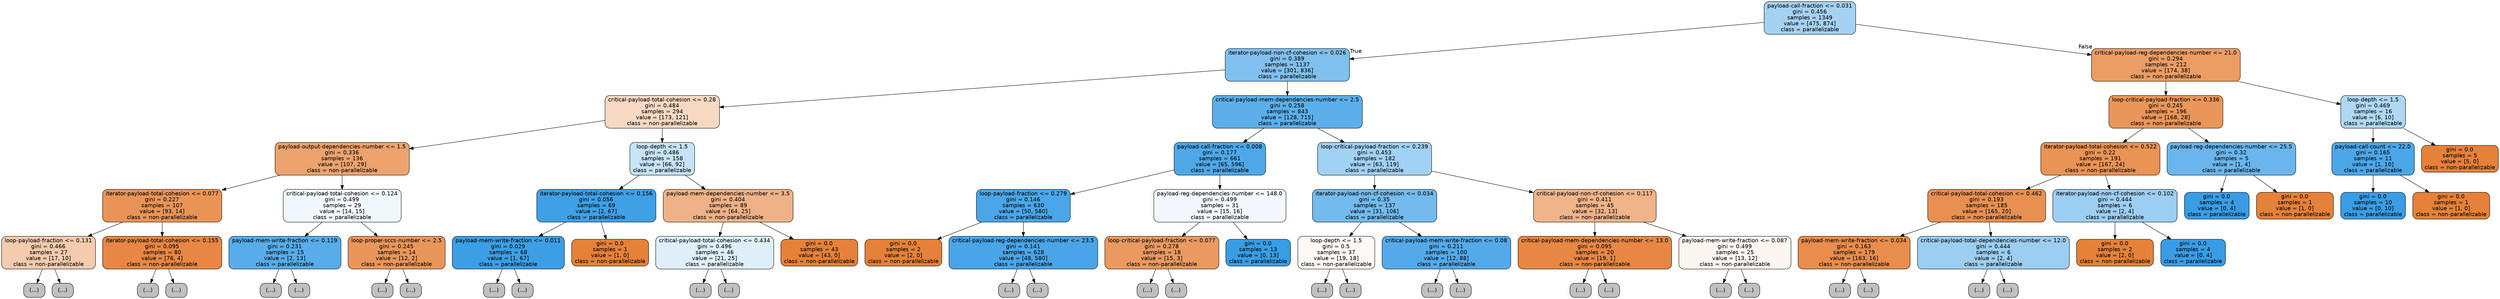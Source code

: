 digraph Tree {
node [shape=box, style="filled, rounded", color="black", fontname=helvetica] ;
edge [fontname=helvetica] ;
0 [label="payload-call-fraction <= 0.031\ngini = 0.456\nsamples = 1349\nvalue = [475, 874]\nclass = parallelizable", fillcolor="#399de574"] ;
1 [label="iterator-payload-non-cf-cohesion <= 0.026\ngini = 0.389\nsamples = 1137\nvalue = [301, 836]\nclass = parallelizable", fillcolor="#399de5a3"] ;
0 -> 1 [labeldistance=2.5, labelangle=45, headlabel="True"] ;
2 [label="critical-payload-total-cohesion <= 0.28\ngini = 0.484\nsamples = 294\nvalue = [173, 121]\nclass = non-parallelizable", fillcolor="#e581394d"] ;
1 -> 2 ;
3 [label="payload-output-dependencies-number <= 1.5\ngini = 0.336\nsamples = 136\nvalue = [107, 29]\nclass = non-parallelizable", fillcolor="#e58139ba"] ;
2 -> 3 ;
4 [label="iterator-payload-total-cohesion <= 0.077\ngini = 0.227\nsamples = 107\nvalue = [93, 14]\nclass = non-parallelizable", fillcolor="#e58139d9"] ;
3 -> 4 ;
5 [label="loop-payload-fraction <= 0.131\ngini = 0.466\nsamples = 27\nvalue = [17, 10]\nclass = non-parallelizable", fillcolor="#e5813969"] ;
4 -> 5 ;
6 [label="(...)", fillcolor="#C0C0C0"] ;
5 -> 6 ;
13 [label="(...)", fillcolor="#C0C0C0"] ;
5 -> 13 ;
18 [label="iterator-payload-total-cohesion <= 0.155\ngini = 0.095\nsamples = 80\nvalue = [76, 4]\nclass = non-parallelizable", fillcolor="#e58139f2"] ;
4 -> 18 ;
19 [label="(...)", fillcolor="#C0C0C0"] ;
18 -> 19 ;
24 [label="(...)", fillcolor="#C0C0C0"] ;
18 -> 24 ;
29 [label="critical-payload-total-cohesion <= 0.124\ngini = 0.499\nsamples = 29\nvalue = [14, 15]\nclass = parallelizable", fillcolor="#399de511"] ;
3 -> 29 ;
30 [label="payload-mem-write-fraction <= 0.119\ngini = 0.231\nsamples = 15\nvalue = [2, 13]\nclass = parallelizable", fillcolor="#399de5d8"] ;
29 -> 30 ;
31 [label="(...)", fillcolor="#C0C0C0"] ;
30 -> 31 ;
32 [label="(...)", fillcolor="#C0C0C0"] ;
30 -> 32 ;
35 [label="loop-proper-sccs-number <= 2.5\ngini = 0.245\nsamples = 14\nvalue = [12, 2]\nclass = non-parallelizable", fillcolor="#e58139d4"] ;
29 -> 35 ;
36 [label="(...)", fillcolor="#C0C0C0"] ;
35 -> 36 ;
37 [label="(...)", fillcolor="#C0C0C0"] ;
35 -> 37 ;
38 [label="loop-depth <= 1.5\ngini = 0.486\nsamples = 158\nvalue = [66, 92]\nclass = parallelizable", fillcolor="#399de548"] ;
2 -> 38 ;
39 [label="iterator-payload-total-cohesion <= 0.156\ngini = 0.056\nsamples = 69\nvalue = [2, 67]\nclass = parallelizable", fillcolor="#399de5f7"] ;
38 -> 39 ;
40 [label="payload-mem-write-fraction <= 0.011\ngini = 0.029\nsamples = 68\nvalue = [1, 67]\nclass = parallelizable", fillcolor="#399de5fb"] ;
39 -> 40 ;
41 [label="(...)", fillcolor="#C0C0C0"] ;
40 -> 41 ;
44 [label="(...)", fillcolor="#C0C0C0"] ;
40 -> 44 ;
45 [label="gini = 0.0\nsamples = 1\nvalue = [1, 0]\nclass = non-parallelizable", fillcolor="#e58139ff"] ;
39 -> 45 ;
46 [label="payload-mem-dependencies-number <= 3.5\ngini = 0.404\nsamples = 89\nvalue = [64, 25]\nclass = non-parallelizable", fillcolor="#e581399b"] ;
38 -> 46 ;
47 [label="critical-payload-total-cohesion <= 0.434\ngini = 0.496\nsamples = 46\nvalue = [21, 25]\nclass = parallelizable", fillcolor="#399de529"] ;
46 -> 47 ;
48 [label="(...)", fillcolor="#C0C0C0"] ;
47 -> 48 ;
59 [label="(...)", fillcolor="#C0C0C0"] ;
47 -> 59 ;
62 [label="gini = 0.0\nsamples = 43\nvalue = [43, 0]\nclass = non-parallelizable", fillcolor="#e58139ff"] ;
46 -> 62 ;
63 [label="critical-payload-mem-dependencies-number <= 2.5\ngini = 0.258\nsamples = 843\nvalue = [128, 715]\nclass = parallelizable", fillcolor="#399de5d1"] ;
1 -> 63 ;
64 [label="payload-call-fraction <= 0.008\ngini = 0.177\nsamples = 661\nvalue = [65, 596]\nclass = parallelizable", fillcolor="#399de5e3"] ;
63 -> 64 ;
65 [label="loop-payload-fraction <= 0.279\ngini = 0.146\nsamples = 630\nvalue = [50, 580]\nclass = parallelizable", fillcolor="#399de5e9"] ;
64 -> 65 ;
66 [label="gini = 0.0\nsamples = 2\nvalue = [2, 0]\nclass = non-parallelizable", fillcolor="#e58139ff"] ;
65 -> 66 ;
67 [label="critical-payload-reg-dependencies-number <= 23.5\ngini = 0.141\nsamples = 628\nvalue = [48, 580]\nclass = parallelizable", fillcolor="#399de5ea"] ;
65 -> 67 ;
68 [label="(...)", fillcolor="#C0C0C0"] ;
67 -> 68 ;
167 [label="(...)", fillcolor="#C0C0C0"] ;
67 -> 167 ;
168 [label="payload-reg-dependencies-number <= 148.0\ngini = 0.499\nsamples = 31\nvalue = [15, 16]\nclass = parallelizable", fillcolor="#399de510"] ;
64 -> 168 ;
169 [label="loop-critical-payload-fraction <= 0.077\ngini = 0.278\nsamples = 18\nvalue = [15, 3]\nclass = non-parallelizable", fillcolor="#e58139cc"] ;
168 -> 169 ;
170 [label="(...)", fillcolor="#C0C0C0"] ;
169 -> 170 ;
171 [label="(...)", fillcolor="#C0C0C0"] ;
169 -> 171 ;
174 [label="gini = 0.0\nsamples = 13\nvalue = [0, 13]\nclass = parallelizable", fillcolor="#399de5ff"] ;
168 -> 174 ;
175 [label="loop-critical-payload-fraction <= 0.239\ngini = 0.453\nsamples = 182\nvalue = [63, 119]\nclass = parallelizable", fillcolor="#399de578"] ;
63 -> 175 ;
176 [label="iterator-payload-non-cf-cohesion <= 0.034\ngini = 0.35\nsamples = 137\nvalue = [31, 106]\nclass = parallelizable", fillcolor="#399de5b4"] ;
175 -> 176 ;
177 [label="loop-depth <= 1.5\ngini = 0.5\nsamples = 37\nvalue = [19, 18]\nclass = non-parallelizable", fillcolor="#e581390d"] ;
176 -> 177 ;
178 [label="(...)", fillcolor="#C0C0C0"] ;
177 -> 178 ;
181 [label="(...)", fillcolor="#C0C0C0"] ;
177 -> 181 ;
190 [label="critical-payload-mem-write-fraction <= 0.08\ngini = 0.211\nsamples = 100\nvalue = [12, 88]\nclass = parallelizable", fillcolor="#399de5dc"] ;
176 -> 190 ;
191 [label="(...)", fillcolor="#C0C0C0"] ;
190 -> 191 ;
194 [label="(...)", fillcolor="#C0C0C0"] ;
190 -> 194 ;
209 [label="critical-payload-non-cf-cohesion <= 0.117\ngini = 0.411\nsamples = 45\nvalue = [32, 13]\nclass = non-parallelizable", fillcolor="#e5813997"] ;
175 -> 209 ;
210 [label="critical-payload-mem-dependencies-number <= 13.0\ngini = 0.095\nsamples = 20\nvalue = [19, 1]\nclass = non-parallelizable", fillcolor="#e58139f2"] ;
209 -> 210 ;
211 [label="(...)", fillcolor="#C0C0C0"] ;
210 -> 211 ;
212 [label="(...)", fillcolor="#C0C0C0"] ;
210 -> 212 ;
215 [label="payload-mem-write-fraction <= 0.087\ngini = 0.499\nsamples = 25\nvalue = [13, 12]\nclass = non-parallelizable", fillcolor="#e5813914"] ;
209 -> 215 ;
216 [label="(...)", fillcolor="#C0C0C0"] ;
215 -> 216 ;
229 [label="(...)", fillcolor="#C0C0C0"] ;
215 -> 229 ;
230 [label="critical-payload-reg-dependencies-number <= 21.0\ngini = 0.294\nsamples = 212\nvalue = [174, 38]\nclass = non-parallelizable", fillcolor="#e58139c7"] ;
0 -> 230 [labeldistance=2.5, labelangle=-45, headlabel="False"] ;
231 [label="loop-critical-payload-fraction <= 0.336\ngini = 0.245\nsamples = 196\nvalue = [168, 28]\nclass = non-parallelizable", fillcolor="#e58139d4"] ;
230 -> 231 ;
232 [label="iterator-payload-total-cohesion <= 0.522\ngini = 0.22\nsamples = 191\nvalue = [167, 24]\nclass = non-parallelizable", fillcolor="#e58139da"] ;
231 -> 232 ;
233 [label="critical-payload-total-cohesion <= 0.462\ngini = 0.193\nsamples = 185\nvalue = [165, 20]\nclass = non-parallelizable", fillcolor="#e58139e0"] ;
232 -> 233 ;
234 [label="payload-mem-write-fraction <= 0.034\ngini = 0.163\nsamples = 179\nvalue = [163, 16]\nclass = non-parallelizable", fillcolor="#e58139e6"] ;
233 -> 234 ;
235 [label="(...)", fillcolor="#C0C0C0"] ;
234 -> 235 ;
236 [label="(...)", fillcolor="#C0C0C0"] ;
234 -> 236 ;
261 [label="critical-payload-total-dependencies-number <= 12.0\ngini = 0.444\nsamples = 6\nvalue = [2, 4]\nclass = parallelizable", fillcolor="#399de57f"] ;
233 -> 261 ;
262 [label="(...)", fillcolor="#C0C0C0"] ;
261 -> 262 ;
263 [label="(...)", fillcolor="#C0C0C0"] ;
261 -> 263 ;
264 [label="iterator-payload-non-cf-cohesion <= 0.102\ngini = 0.444\nsamples = 6\nvalue = [2, 4]\nclass = parallelizable", fillcolor="#399de57f"] ;
232 -> 264 ;
265 [label="gini = 0.0\nsamples = 2\nvalue = [2, 0]\nclass = non-parallelizable", fillcolor="#e58139ff"] ;
264 -> 265 ;
266 [label="gini = 0.0\nsamples = 4\nvalue = [0, 4]\nclass = parallelizable", fillcolor="#399de5ff"] ;
264 -> 266 ;
267 [label="payload-reg-dependencies-number <= 25.5\ngini = 0.32\nsamples = 5\nvalue = [1, 4]\nclass = parallelizable", fillcolor="#399de5bf"] ;
231 -> 267 ;
268 [label="gini = 0.0\nsamples = 4\nvalue = [0, 4]\nclass = parallelizable", fillcolor="#399de5ff"] ;
267 -> 268 ;
269 [label="gini = 0.0\nsamples = 1\nvalue = [1, 0]\nclass = non-parallelizable", fillcolor="#e58139ff"] ;
267 -> 269 ;
270 [label="loop-depth <= 1.5\ngini = 0.469\nsamples = 16\nvalue = [6, 10]\nclass = parallelizable", fillcolor="#399de566"] ;
230 -> 270 ;
271 [label="payload-call-count <= 22.0\ngini = 0.165\nsamples = 11\nvalue = [1, 10]\nclass = parallelizable", fillcolor="#399de5e6"] ;
270 -> 271 ;
272 [label="gini = 0.0\nsamples = 10\nvalue = [0, 10]\nclass = parallelizable", fillcolor="#399de5ff"] ;
271 -> 272 ;
273 [label="gini = 0.0\nsamples = 1\nvalue = [1, 0]\nclass = non-parallelizable", fillcolor="#e58139ff"] ;
271 -> 273 ;
274 [label="gini = 0.0\nsamples = 5\nvalue = [5, 0]\nclass = non-parallelizable", fillcolor="#e58139ff"] ;
270 -> 274 ;
}
